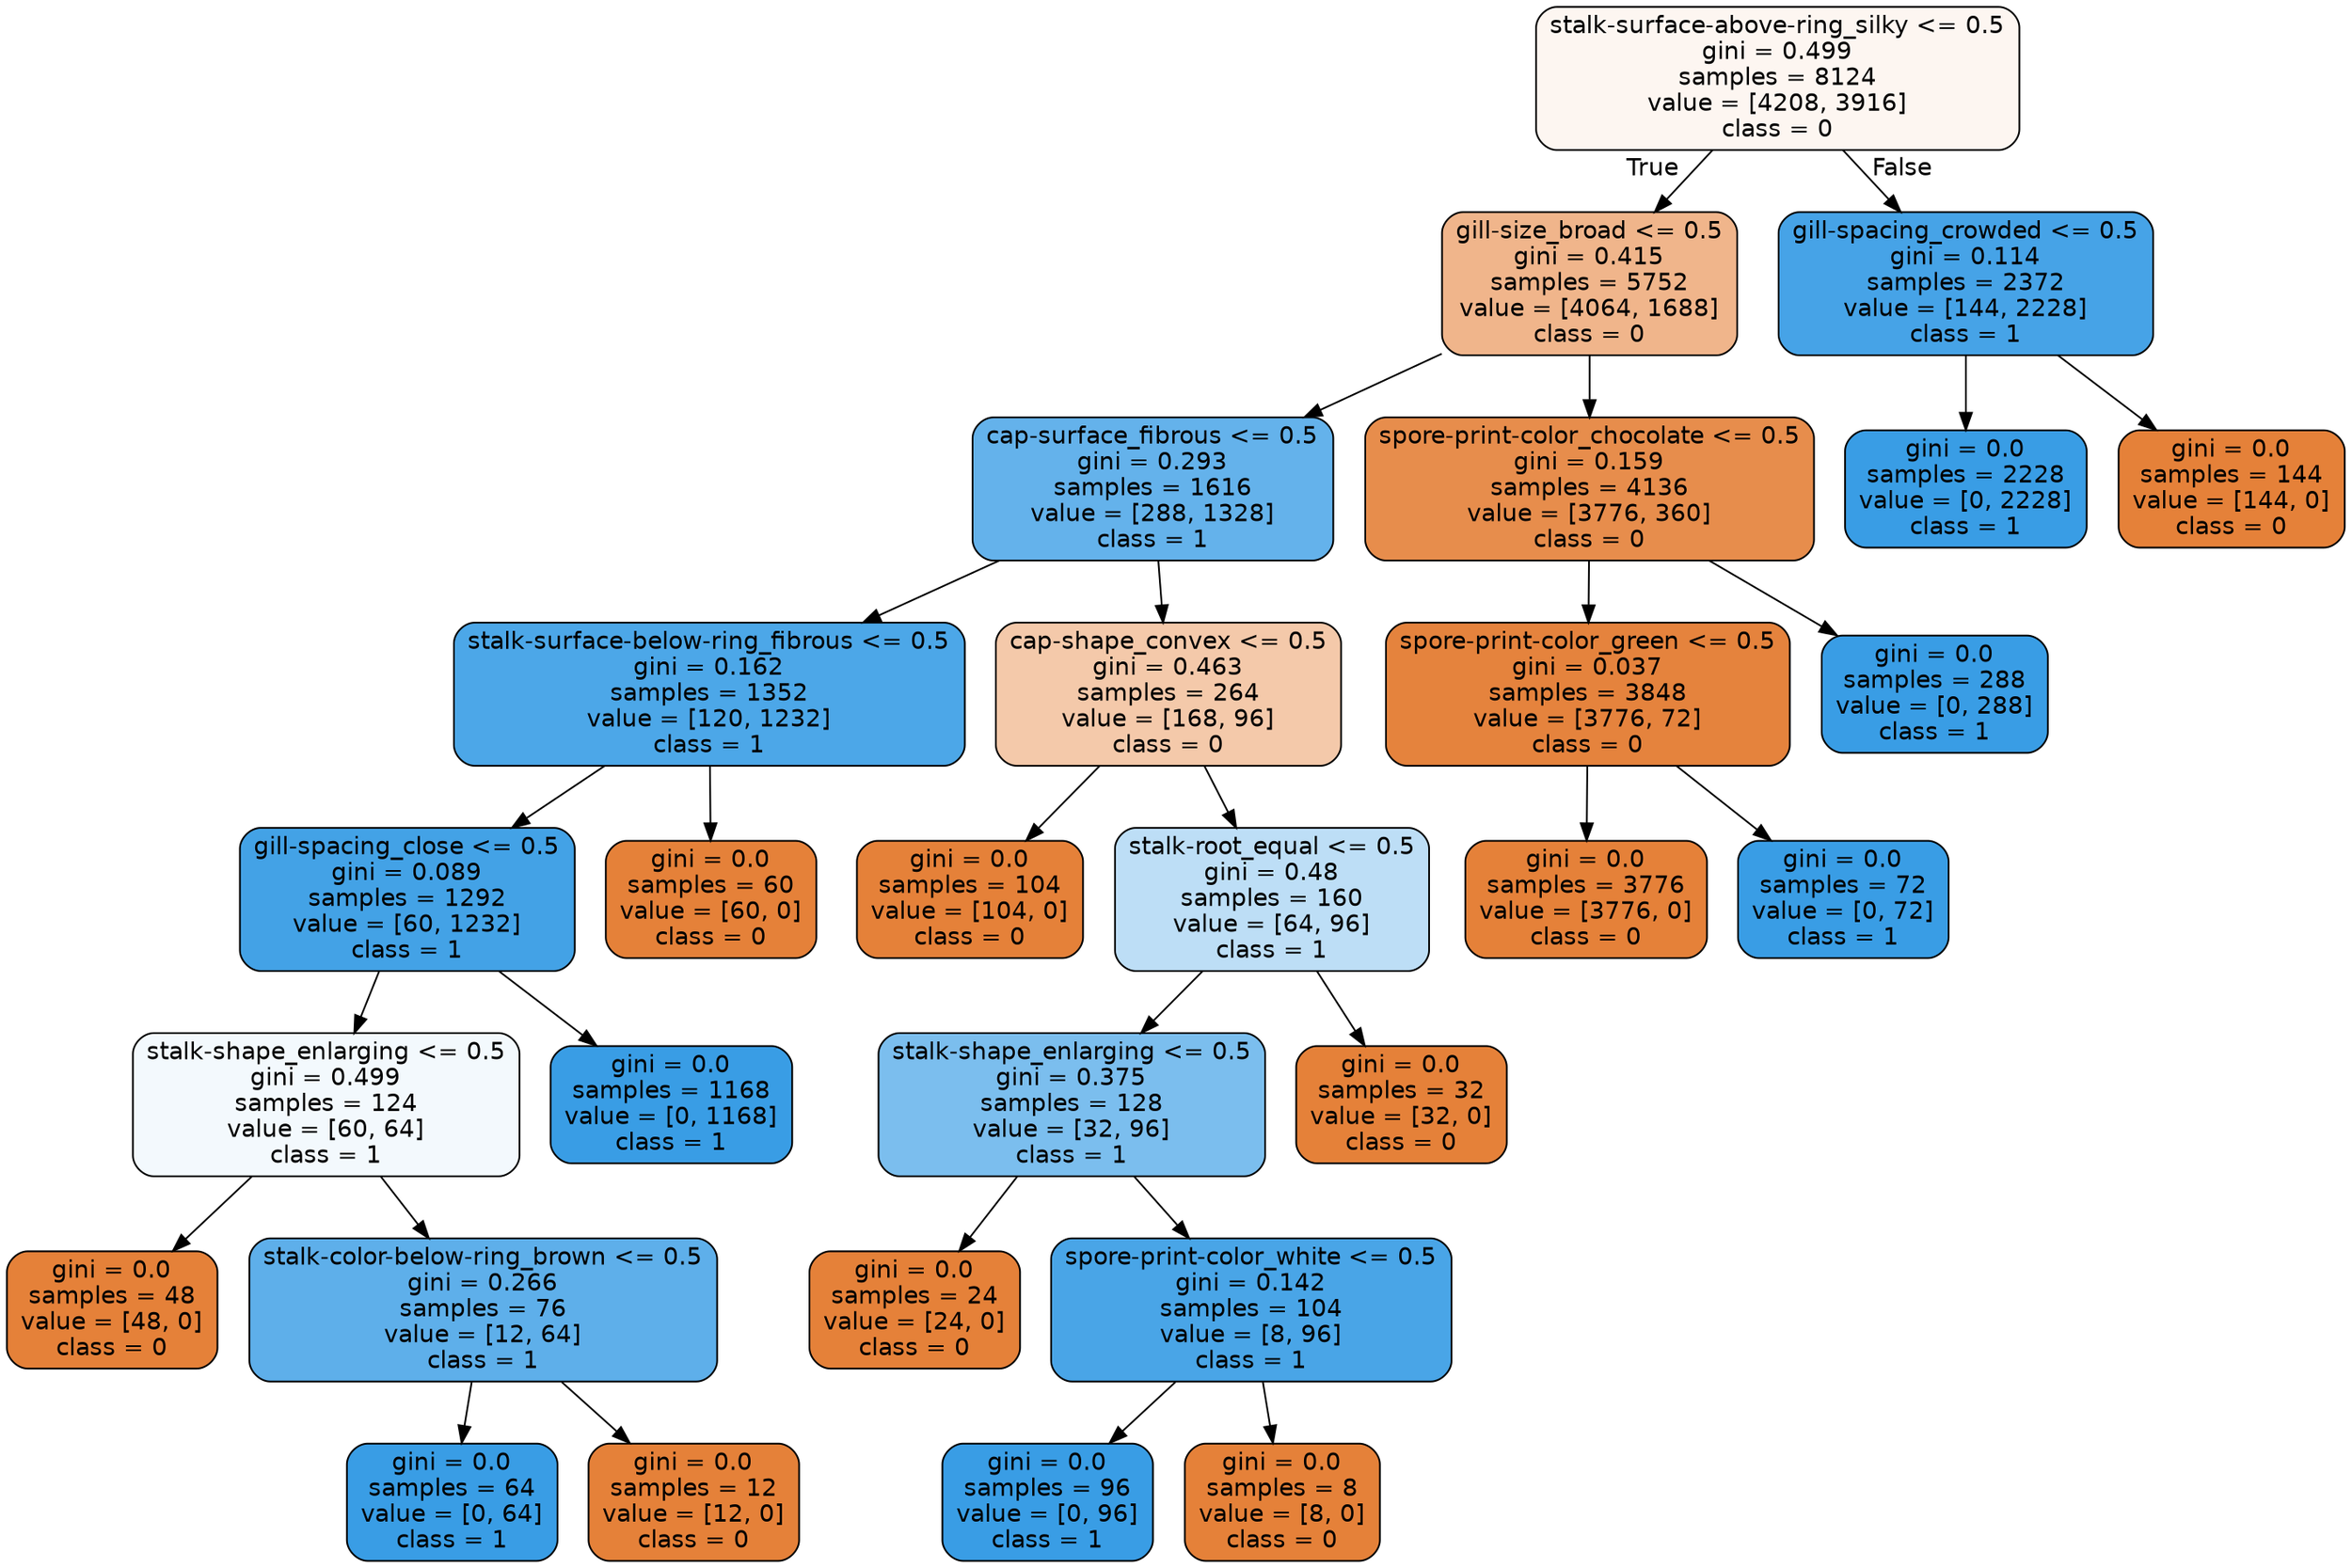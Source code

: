 digraph Tree {
node [shape=box, style="filled, rounded", color="black", fontname="helvetica"] ;
edge [fontname="helvetica"] ;
0 [label="stalk-surface-above-ring_silky <= 0.5\ngini = 0.499\nsamples = 8124\nvalue = [4208, 3916]\nclass = 0", fillcolor="#fdf6f1"] ;
1 [label="gill-size_broad <= 0.5\ngini = 0.415\nsamples = 5752\nvalue = [4064, 1688]\nclass = 0", fillcolor="#f0b58b"] ;
0 -> 1 [labeldistance=2.5, labelangle=45, headlabel="True"] ;
2 [label="cap-surface_fibrous <= 0.5\ngini = 0.293\nsamples = 1616\nvalue = [288, 1328]\nclass = 1", fillcolor="#64b2eb"] ;
1 -> 2 ;
3 [label="stalk-surface-below-ring_fibrous <= 0.5\ngini = 0.162\nsamples = 1352\nvalue = [120, 1232]\nclass = 1", fillcolor="#4ca7e8"] ;
2 -> 3 ;
4 [label="gill-spacing_close <= 0.5\ngini = 0.089\nsamples = 1292\nvalue = [60, 1232]\nclass = 1", fillcolor="#43a2e6"] ;
3 -> 4 ;
5 [label="stalk-shape_enlarging <= 0.5\ngini = 0.499\nsamples = 124\nvalue = [60, 64]\nclass = 1", fillcolor="#f3f9fd"] ;
4 -> 5 ;
6 [label="gini = 0.0\nsamples = 48\nvalue = [48, 0]\nclass = 0", fillcolor="#e58139"] ;
5 -> 6 ;
7 [label="stalk-color-below-ring_brown <= 0.5\ngini = 0.266\nsamples = 76\nvalue = [12, 64]\nclass = 1", fillcolor="#5eafea"] ;
5 -> 7 ;
8 [label="gini = 0.0\nsamples = 64\nvalue = [0, 64]\nclass = 1", fillcolor="#399de5"] ;
7 -> 8 ;
9 [label="gini = 0.0\nsamples = 12\nvalue = [12, 0]\nclass = 0", fillcolor="#e58139"] ;
7 -> 9 ;
10 [label="gini = 0.0\nsamples = 1168\nvalue = [0, 1168]\nclass = 1", fillcolor="#399de5"] ;
4 -> 10 ;
11 [label="gini = 0.0\nsamples = 60\nvalue = [60, 0]\nclass = 0", fillcolor="#e58139"] ;
3 -> 11 ;
12 [label="cap-shape_convex <= 0.5\ngini = 0.463\nsamples = 264\nvalue = [168, 96]\nclass = 0", fillcolor="#f4c9aa"] ;
2 -> 12 ;
13 [label="gini = 0.0\nsamples = 104\nvalue = [104, 0]\nclass = 0", fillcolor="#e58139"] ;
12 -> 13 ;
14 [label="stalk-root_equal <= 0.5\ngini = 0.48\nsamples = 160\nvalue = [64, 96]\nclass = 1", fillcolor="#bddef6"] ;
12 -> 14 ;
15 [label="stalk-shape_enlarging <= 0.5\ngini = 0.375\nsamples = 128\nvalue = [32, 96]\nclass = 1", fillcolor="#7bbeee"] ;
14 -> 15 ;
16 [label="gini = 0.0\nsamples = 24\nvalue = [24, 0]\nclass = 0", fillcolor="#e58139"] ;
15 -> 16 ;
17 [label="spore-print-color_white <= 0.5\ngini = 0.142\nsamples = 104\nvalue = [8, 96]\nclass = 1", fillcolor="#49a5e7"] ;
15 -> 17 ;
18 [label="gini = 0.0\nsamples = 96\nvalue = [0, 96]\nclass = 1", fillcolor="#399de5"] ;
17 -> 18 ;
19 [label="gini = 0.0\nsamples = 8\nvalue = [8, 0]\nclass = 0", fillcolor="#e58139"] ;
17 -> 19 ;
20 [label="gini = 0.0\nsamples = 32\nvalue = [32, 0]\nclass = 0", fillcolor="#e58139"] ;
14 -> 20 ;
21 [label="spore-print-color_chocolate <= 0.5\ngini = 0.159\nsamples = 4136\nvalue = [3776, 360]\nclass = 0", fillcolor="#e78d4c"] ;
1 -> 21 ;
22 [label="spore-print-color_green <= 0.5\ngini = 0.037\nsamples = 3848\nvalue = [3776, 72]\nclass = 0", fillcolor="#e5833d"] ;
21 -> 22 ;
23 [label="gini = 0.0\nsamples = 3776\nvalue = [3776, 0]\nclass = 0", fillcolor="#e58139"] ;
22 -> 23 ;
24 [label="gini = 0.0\nsamples = 72\nvalue = [0, 72]\nclass = 1", fillcolor="#399de5"] ;
22 -> 24 ;
25 [label="gini = 0.0\nsamples = 288\nvalue = [0, 288]\nclass = 1", fillcolor="#399de5"] ;
21 -> 25 ;
26 [label="gill-spacing_crowded <= 0.5\ngini = 0.114\nsamples = 2372\nvalue = [144, 2228]\nclass = 1", fillcolor="#46a3e7"] ;
0 -> 26 [labeldistance=2.5, labelangle=-45, headlabel="False"] ;
27 [label="gini = 0.0\nsamples = 2228\nvalue = [0, 2228]\nclass = 1", fillcolor="#399de5"] ;
26 -> 27 ;
28 [label="gini = 0.0\nsamples = 144\nvalue = [144, 0]\nclass = 0", fillcolor="#e58139"] ;
26 -> 28 ;
}